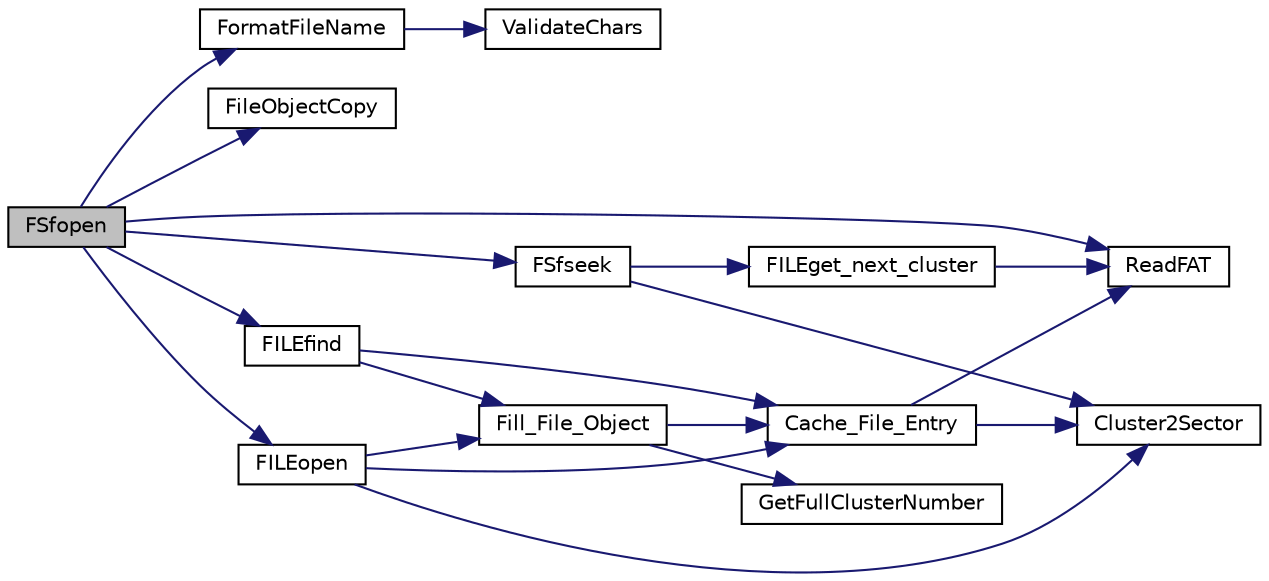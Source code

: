digraph "FSfopen"
{
  edge [fontname="Helvetica",fontsize="10",labelfontname="Helvetica",labelfontsize="10"];
  node [fontname="Helvetica",fontsize="10",shape=record];
  rankdir="LR";
  Node1 [label="FSfopen",height=0.2,width=0.4,color="black", fillcolor="grey75", style="filled", fontcolor="black"];
  Node1 -> Node2 [color="midnightblue",fontsize="10",style="solid",fontname="Helvetica"];
  Node2 [label="FormatFileName",height=0.2,width=0.4,color="black", fillcolor="white", style="filled",URL="$_f_s_i_o_8c.html#a34a71e8c40389a7bd57551c35c1f6d0c"];
  Node2 -> Node3 [color="midnightblue",fontsize="10",style="solid",fontname="Helvetica"];
  Node3 [label="ValidateChars",height=0.2,width=0.4,color="black", fillcolor="white", style="filled",URL="$_f_s_i_o_8c.html#a16024f44ce3d91334d0ae223edd5fb32"];
  Node1 -> Node4 [color="midnightblue",fontsize="10",style="solid",fontname="Helvetica"];
  Node4 [label="FileObjectCopy",height=0.2,width=0.4,color="black", fillcolor="white", style="filled",URL="$_f_s_i_o_8c.html#a75a26039a04177772a323b069b0bdcf2"];
  Node1 -> Node5 [color="midnightblue",fontsize="10",style="solid",fontname="Helvetica"];
  Node5 [label="FILEfind",height=0.2,width=0.4,color="black", fillcolor="white", style="filled",URL="$_f_s_i_o_8c.html#aa0953ab0c059963e7b5c2076fdb01f9b"];
  Node5 -> Node6 [color="midnightblue",fontsize="10",style="solid",fontname="Helvetica"];
  Node6 [label="Cache_File_Entry",height=0.2,width=0.4,color="black", fillcolor="white", style="filled",URL="$_f_s_i_o_8c.html#a2c0446aec539db935e45da19e55fa3f1"];
  Node6 -> Node7 [color="midnightblue",fontsize="10",style="solid",fontname="Helvetica"];
  Node7 [label="ReadFAT",height=0.2,width=0.4,color="black", fillcolor="white", style="filled",URL="$_f_s_i_o_8c.html#a4d7dfa3bb2dff15bed1982fa8e4595e0"];
  Node6 -> Node8 [color="midnightblue",fontsize="10",style="solid",fontname="Helvetica"];
  Node8 [label="Cluster2Sector",height=0.2,width=0.4,color="black", fillcolor="white", style="filled",URL="$_f_s_i_o_8c.html#a770482c21b6c1913ef159307ddb56b7e"];
  Node5 -> Node9 [color="midnightblue",fontsize="10",style="solid",fontname="Helvetica"];
  Node9 [label="Fill_File_Object",height=0.2,width=0.4,color="black", fillcolor="white", style="filled",URL="$_f_s_i_o_8c.html#aa92838a16615c1bb64460c551b9efc23"];
  Node9 -> Node6 [color="midnightblue",fontsize="10",style="solid",fontname="Helvetica"];
  Node9 -> Node10 [color="midnightblue",fontsize="10",style="solid",fontname="Helvetica"];
  Node10 [label="GetFullClusterNumber",height=0.2,width=0.4,color="black", fillcolor="white", style="filled",URL="$_f_s_i_o_8c.html#acb6be567ae4ba9d84a2edcb4fa1c2319"];
  Node1 -> Node11 [color="midnightblue",fontsize="10",style="solid",fontname="Helvetica"];
  Node11 [label="FILEopen",height=0.2,width=0.4,color="black", fillcolor="white", style="filled",URL="$_f_s_i_o_8c.html#aefbcc2c762e5983bc83d6baf60d962f1"];
  Node11 -> Node6 [color="midnightblue",fontsize="10",style="solid",fontname="Helvetica"];
  Node11 -> Node9 [color="midnightblue",fontsize="10",style="solid",fontname="Helvetica"];
  Node11 -> Node8 [color="midnightblue",fontsize="10",style="solid",fontname="Helvetica"];
  Node1 -> Node12 [color="midnightblue",fontsize="10",style="solid",fontname="Helvetica"];
  Node12 [label="FSfseek",height=0.2,width=0.4,color="black", fillcolor="white", style="filled",URL="$_f_s_i_o_8c.html#a919fabb3203e0eacf711b957bf803c10"];
  Node12 -> Node13 [color="midnightblue",fontsize="10",style="solid",fontname="Helvetica"];
  Node13 [label="FILEget_next_cluster",height=0.2,width=0.4,color="black", fillcolor="white", style="filled",URL="$_f_s_i_o_8c.html#a11c64fd4e3052b4db1ace3e6da53512b"];
  Node13 -> Node7 [color="midnightblue",fontsize="10",style="solid",fontname="Helvetica"];
  Node12 -> Node8 [color="midnightblue",fontsize="10",style="solid",fontname="Helvetica"];
  Node1 -> Node7 [color="midnightblue",fontsize="10",style="solid",fontname="Helvetica"];
}
